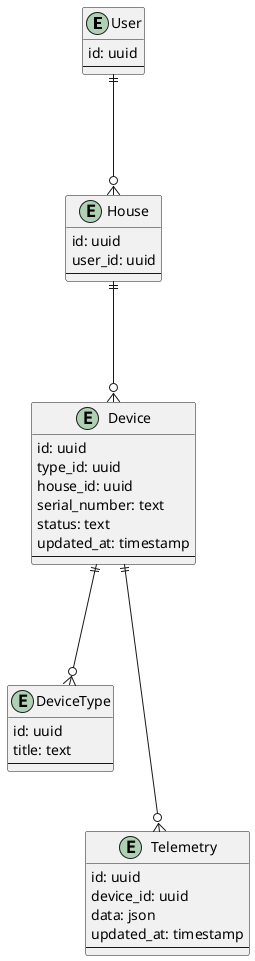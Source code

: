 @startuml

entity User {
  id: uuid
  --
}

entity House {
  id: uuid
  user_id: uuid
  --
}

entity Device {
  id: uuid
  type_id: uuid
  house_id: uuid
  serial_number: text
  status: text
  updated_at: timestamp
  --
}

entity DeviceType {
  id: uuid
  title: text
  --
}

entity Telemetry {
  id: uuid  
  device_id: uuid
  data: json
  updated_at: timestamp
  --
}

User ||---o{ House
House ||---o{ Device
Device ||---o{ DeviceType
Device ||----o{ Telemetry

@enduml